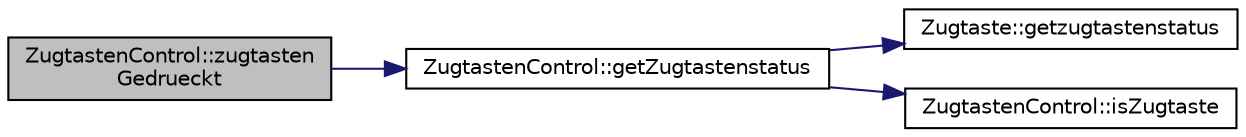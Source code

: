 digraph "ZugtastenControl::zugtastenGedrueckt"
{
 // LATEX_PDF_SIZE
  edge [fontname="Helvetica",fontsize="10",labelfontname="Helvetica",labelfontsize="10"];
  node [fontname="Helvetica",fontsize="10",shape=record];
  rankdir="LR";
  Node1 [label="ZugtastenControl::zugtasten\lGedrueckt",height=0.2,width=0.4,color="black", fillcolor="grey75", style="filled", fontcolor="black",tooltip=" "];
  Node1 -> Node2 [color="midnightblue",fontsize="10",style="solid",fontname="Helvetica"];
  Node2 [label="ZugtastenControl::getZugtastenstatus",height=0.2,width=0.4,color="black", fillcolor="white", style="filled",URL="$class_zugtasten_control.html#aea3770a6d082a213b3588863f1473743",tooltip=" "];
  Node2 -> Node3 [color="midnightblue",fontsize="10",style="solid",fontname="Helvetica"];
  Node3 [label="Zugtaste::getzugtastenstatus",height=0.2,width=0.4,color="black", fillcolor="white", style="filled",URL="$class_zugtaste.html#a072eb9ebcfde171bcbc02bc5e51d7b03",tooltip=" "];
  Node2 -> Node4 [color="midnightblue",fontsize="10",style="solid",fontname="Helvetica"];
  Node4 [label="ZugtastenControl::isZugtaste",height=0.2,width=0.4,color="black", fillcolor="white", style="filled",URL="$class_zugtasten_control.html#a9375a8fd26c7c677375048cca8a90fb5",tooltip=" "];
}
